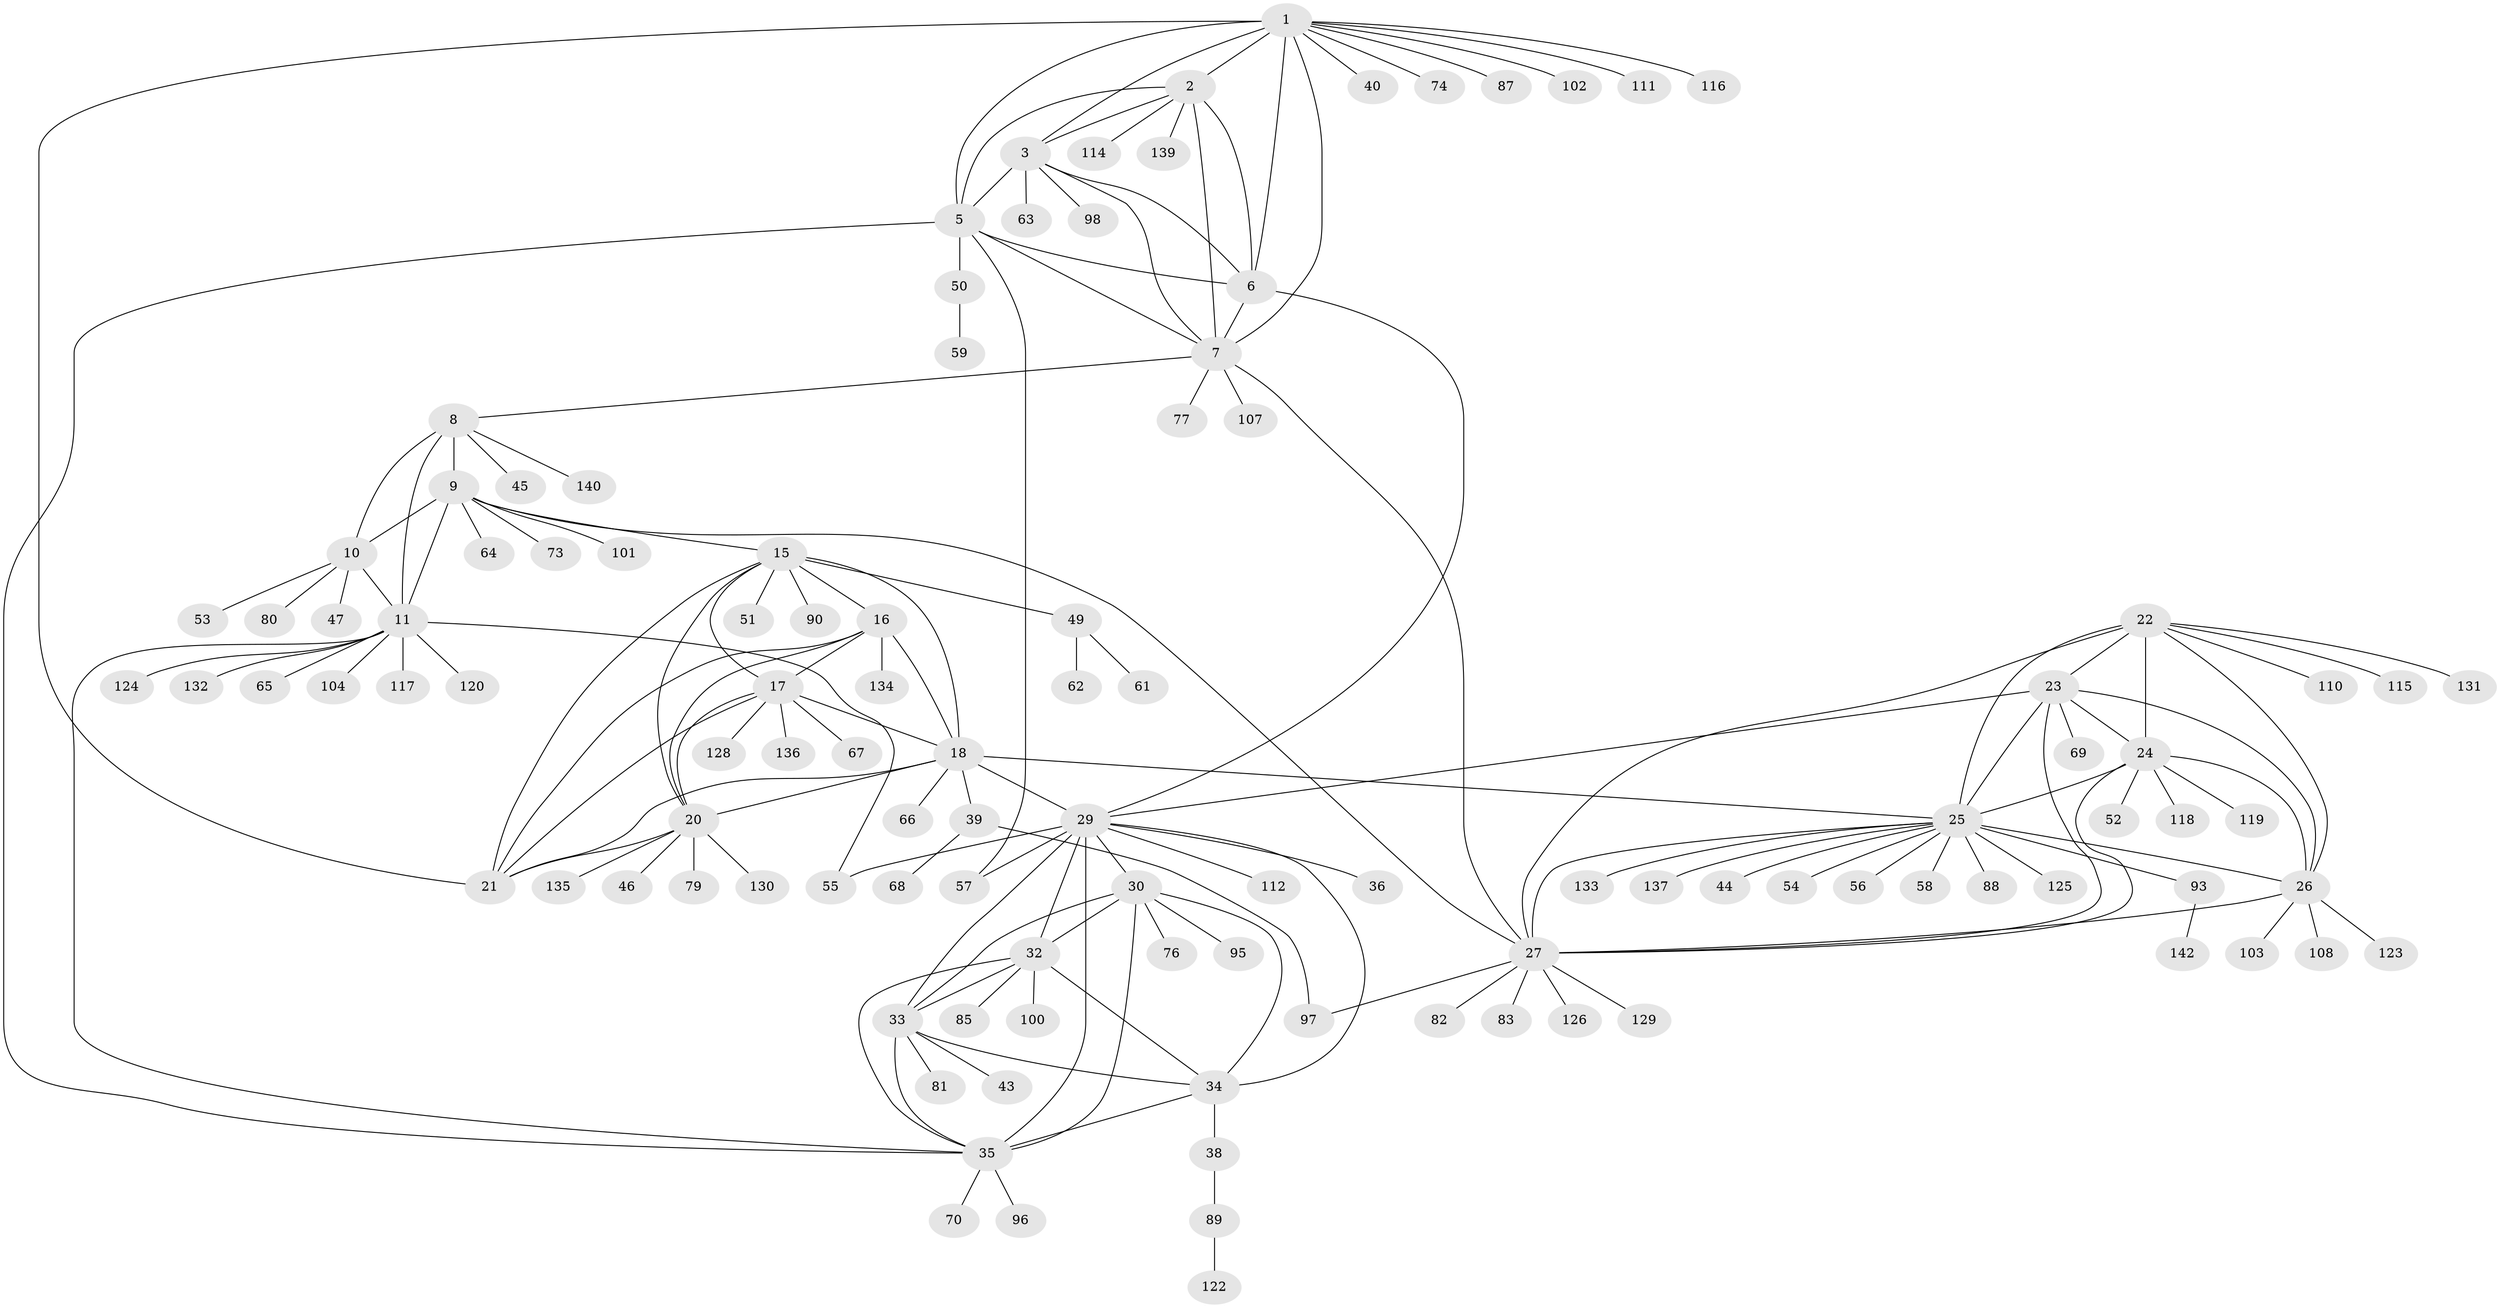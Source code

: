 // Generated by graph-tools (version 1.1) at 2025/52/02/27/25 19:52:20]
// undirected, 112 vertices, 164 edges
graph export_dot {
graph [start="1"]
  node [color=gray90,style=filled];
  1 [super="+4"];
  2 [super="+84"];
  3 [super="+41"];
  5;
  6 [super="+60"];
  7;
  8 [super="+72"];
  9 [super="+12"];
  10 [super="+14"];
  11 [super="+13"];
  15 [super="+141"];
  16 [super="+121"];
  17 [super="+113"];
  18 [super="+19"];
  20 [super="+78"];
  21 [super="+75"];
  22 [super="+42"];
  23 [super="+86"];
  24 [super="+99"];
  25 [super="+28"];
  26 [super="+71"];
  27 [super="+37"];
  29 [super="+31"];
  30 [super="+92"];
  32;
  33 [super="+106"];
  34 [super="+94"];
  35 [super="+91"];
  36;
  38;
  39;
  40;
  43 [super="+105"];
  44;
  45;
  46 [super="+109"];
  47 [super="+48"];
  49;
  50;
  51;
  52;
  53;
  54;
  55 [super="+127"];
  56;
  57;
  58;
  59;
  61;
  62;
  63;
  64;
  65;
  66 [super="+138"];
  67;
  68;
  69;
  70;
  73;
  74;
  76;
  77;
  79;
  80;
  81;
  82;
  83;
  85;
  87;
  88;
  89;
  90;
  93;
  95;
  96;
  97;
  98;
  100;
  101;
  102;
  103;
  104;
  107;
  108;
  110;
  111;
  112;
  114;
  115;
  116;
  117;
  118;
  119;
  120;
  122;
  123;
  124;
  125;
  126;
  128;
  129;
  130;
  131;
  132;
  133;
  134;
  135;
  136;
  137;
  139;
  140;
  142;
  1 -- 2 [weight=2];
  1 -- 3 [weight=2];
  1 -- 5 [weight=2];
  1 -- 6 [weight=2];
  1 -- 7 [weight=2];
  1 -- 40;
  1 -- 74;
  1 -- 102;
  1 -- 111;
  1 -- 116;
  1 -- 21;
  1 -- 87;
  2 -- 3;
  2 -- 5;
  2 -- 6;
  2 -- 7;
  2 -- 139;
  2 -- 114;
  3 -- 5;
  3 -- 6;
  3 -- 7;
  3 -- 98;
  3 -- 63;
  5 -- 6;
  5 -- 7;
  5 -- 35;
  5 -- 50;
  5 -- 57;
  6 -- 7;
  6 -- 29;
  7 -- 8;
  7 -- 27;
  7 -- 77;
  7 -- 107;
  8 -- 9 [weight=2];
  8 -- 10 [weight=2];
  8 -- 11 [weight=2];
  8 -- 45;
  8 -- 140;
  9 -- 10 [weight=4];
  9 -- 11 [weight=4];
  9 -- 27;
  9 -- 64;
  9 -- 73;
  9 -- 101;
  9 -- 15;
  10 -- 11 [weight=4];
  10 -- 47;
  10 -- 53;
  10 -- 80;
  11 -- 35;
  11 -- 65;
  11 -- 104;
  11 -- 117;
  11 -- 120;
  11 -- 132;
  11 -- 124;
  11 -- 55;
  15 -- 16;
  15 -- 17;
  15 -- 18 [weight=2];
  15 -- 20;
  15 -- 21;
  15 -- 49;
  15 -- 51;
  15 -- 90;
  16 -- 17;
  16 -- 18 [weight=2];
  16 -- 20;
  16 -- 21;
  16 -- 134;
  17 -- 18 [weight=2];
  17 -- 20;
  17 -- 21;
  17 -- 67;
  17 -- 128;
  17 -- 136;
  18 -- 20 [weight=2];
  18 -- 21 [weight=2];
  18 -- 29;
  18 -- 66;
  18 -- 39;
  18 -- 25;
  20 -- 21;
  20 -- 46;
  20 -- 79;
  20 -- 130;
  20 -- 135;
  22 -- 23;
  22 -- 24;
  22 -- 25 [weight=2];
  22 -- 26;
  22 -- 27;
  22 -- 110;
  22 -- 115;
  22 -- 131;
  23 -- 24;
  23 -- 25 [weight=2];
  23 -- 26;
  23 -- 27;
  23 -- 29;
  23 -- 69;
  24 -- 25 [weight=2];
  24 -- 26;
  24 -- 27;
  24 -- 52;
  24 -- 118;
  24 -- 119;
  25 -- 26 [weight=2];
  25 -- 27 [weight=2];
  25 -- 44;
  25 -- 56;
  25 -- 88;
  25 -- 93;
  25 -- 125;
  25 -- 58;
  25 -- 133;
  25 -- 137;
  25 -- 54;
  26 -- 27;
  26 -- 103;
  26 -- 108;
  26 -- 123;
  27 -- 83;
  27 -- 97;
  27 -- 126;
  27 -- 129;
  27 -- 82;
  29 -- 30 [weight=2];
  29 -- 32 [weight=2];
  29 -- 33 [weight=2];
  29 -- 34 [weight=2];
  29 -- 35 [weight=2];
  29 -- 36;
  29 -- 57;
  29 -- 112;
  29 -- 55;
  30 -- 32;
  30 -- 33;
  30 -- 34;
  30 -- 35;
  30 -- 76;
  30 -- 95;
  32 -- 33;
  32 -- 34;
  32 -- 35;
  32 -- 85;
  32 -- 100;
  33 -- 34;
  33 -- 35;
  33 -- 43;
  33 -- 81;
  34 -- 35;
  34 -- 38;
  35 -- 70;
  35 -- 96;
  38 -- 89;
  39 -- 68;
  39 -- 97;
  49 -- 61;
  49 -- 62;
  50 -- 59;
  89 -- 122;
  93 -- 142;
}
